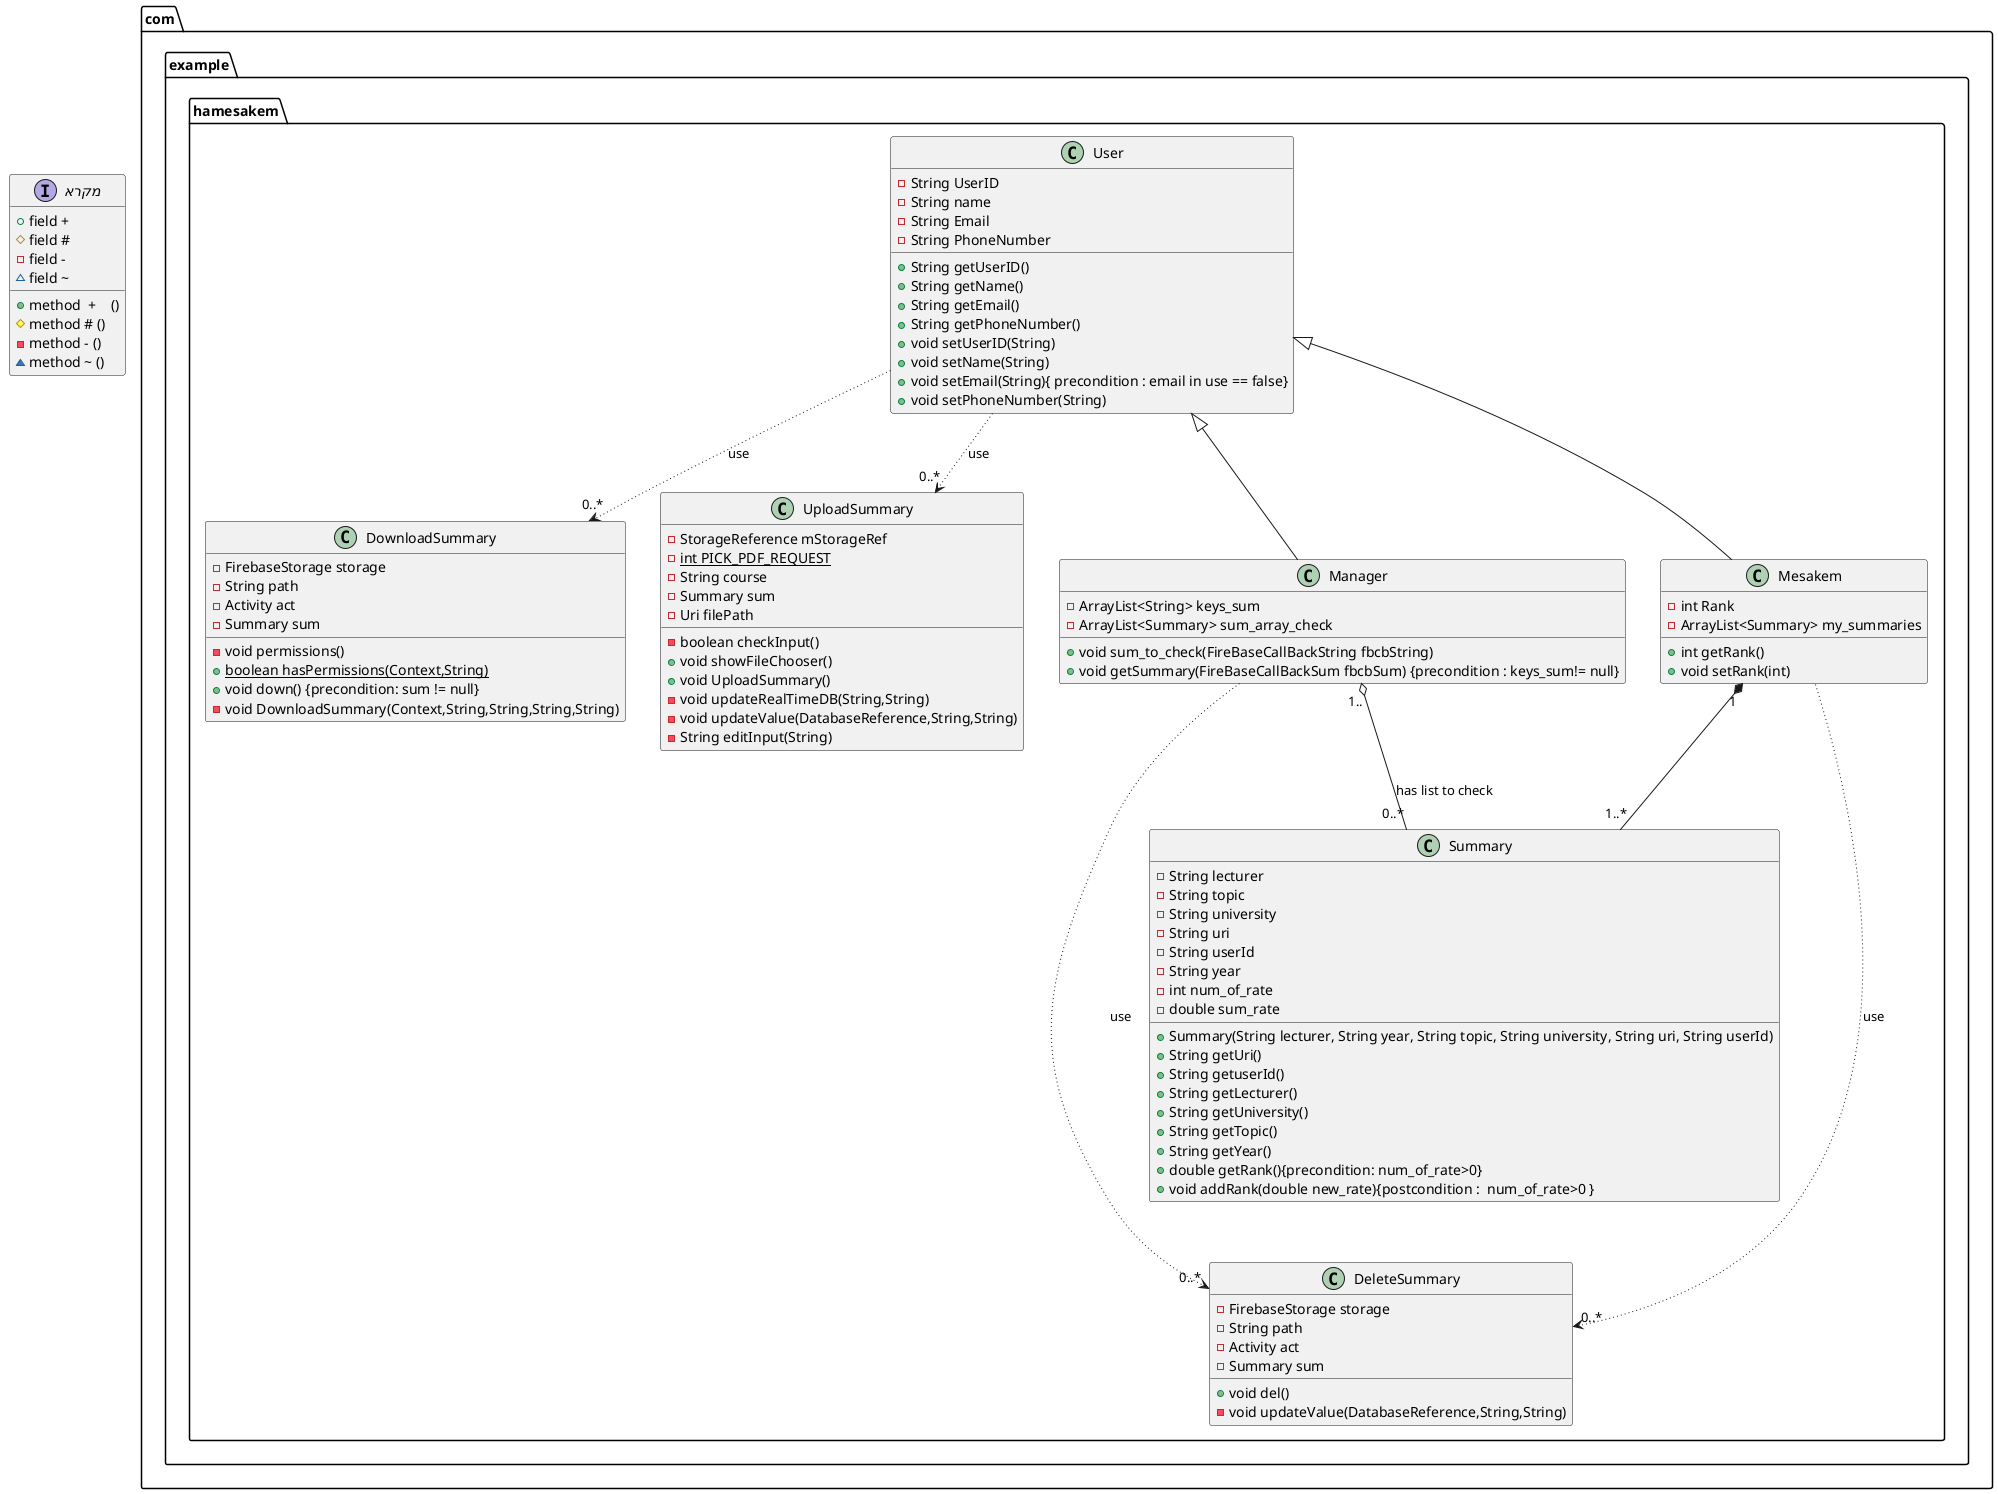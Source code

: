 @startuml
class com.example.hamesakem.DeleteSummary {
- FirebaseStorage storage
- String path
- Activity act
- Summary sum
+ void del()
- void updateValue(DatabaseReference,String,String)
}

Interface מקרא {
+  field +
+  method  +    ()
#  field #
# method # ()
- field -
- method - ()
~ field ~
~ method ~ ()


}
class com.example.hamesakem.DownloadSummary {
- FirebaseStorage storage
- String path
- Activity act
- Summary sum
- void permissions()
+ {static} boolean hasPermissions(Context,String)
+ void down() {precondition: sum != null}
- void DownloadSummary(Context,String,String,String,String)
}



class com.example.hamesakem.UploadSummary {
- StorageReference mStorageRef
- {static} int PICK_PDF_REQUEST
- String course
- Summary sum
- Uri filePath
- boolean checkInput()
+ void showFileChooser()
+ void UploadSummary()
- void updateRealTimeDB(String,String)
- void updateValue(DatabaseReference,String,String)
- String editInput(String)
}

class com.example.hamesakem.Manager {
- ArrayList<String> keys_sum
- ArrayList<Summary> sum_array_check
+ void sum_to_check(FireBaseCallBackString fbcbString)
+ void getSummary(FireBaseCallBackSum fbcbSum) {precondition : keys_sum!= null}
}

class com.example.hamesakem.User {
- String UserID
- String name
- String Email
- String PhoneNumber
+ String getUserID()
+ String getName()
+ String getEmail()
+ String getPhoneNumber()
+ void setUserID(String)
+ void setName(String)
+ void setEmail(String){ precondition : email in use == false}
+ void setPhoneNumber(String)
}

class com.example.hamesakem.Mesakem {
- int Rank
- ArrayList<Summary> my_summaries

+ int getRank()
+ void setRank(int)

}

class com.example.hamesakem.Summary {
- String lecturer
- String topic
- String university
- String uri
- String userId
- String year
- int num_of_rate
- double sum_rate
+   Summary(String lecturer, String year, String topic, String university, String uri, String userId)
+ String getUri()
+ String getuserId()
+ String getLecturer()
+ String getUniversity()
+ String getTopic()
+ String getYear()
+ double getRank(){precondition: num_of_rate>0}
+ void addRank(double new_rate){postcondition :  num_of_rate>0 }
}



com.example.hamesakem.User <|-- com.example.hamesakem.Mesakem
com.example.hamesakem.User <|-- com.example.hamesakem.Manager

com.example.hamesakem.Manager "1.." o-- "0..*" com.example.hamesakem.Summary : has list to check
com.example.hamesakem.Mesakem "1" *-- "1..*" com.example.hamesakem.Summary

com.example.hamesakem.Manager  -[dotted]--> "0..*" com.example.hamesakem.DeleteSummary : use
com.example.hamesakem.Mesakem  -[dotted]-> "0..*" com.example.hamesakem.DeleteSummary : use
com.example.hamesakem.User  -[dotted]-> "0..*" com.example.hamesakem.DownloadSummary : use
com.example.hamesakem.User  -[dotted]-> "0..*" com.example.hamesakem.UploadSummary : use


@enduml